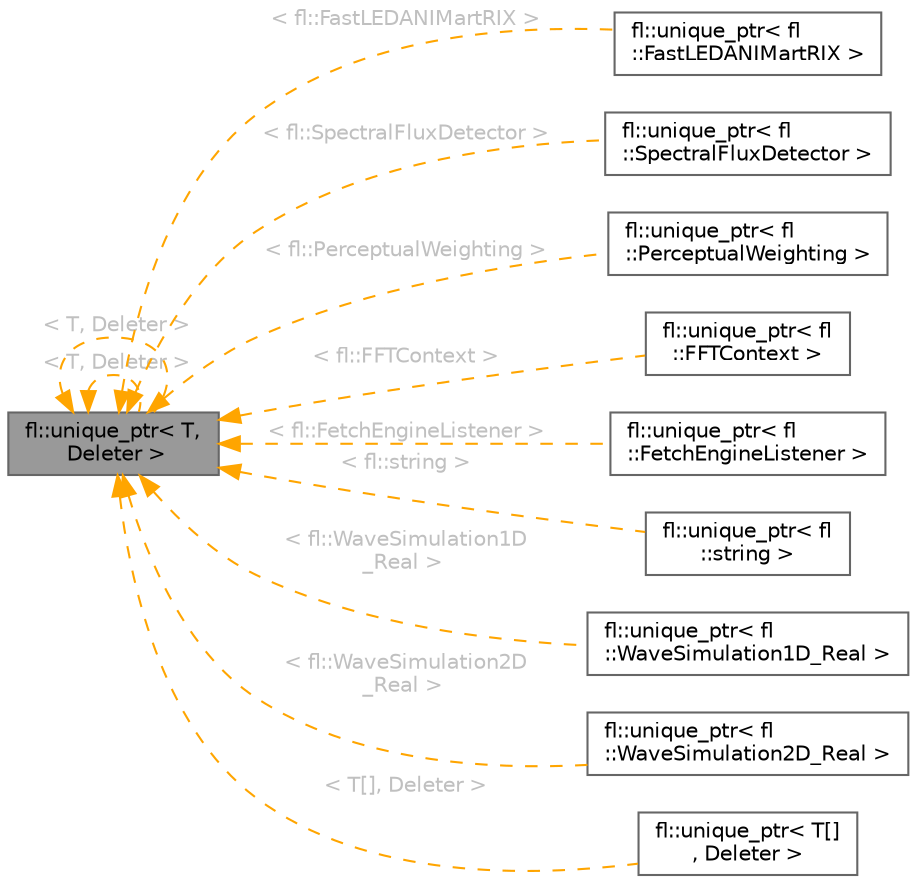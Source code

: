 digraph "fl::unique_ptr&lt; T, Deleter &gt;"
{
 // INTERACTIVE_SVG=YES
 // LATEX_PDF_SIZE
  bgcolor="transparent";
  edge [fontname=Helvetica,fontsize=10,labelfontname=Helvetica,labelfontsize=10];
  node [fontname=Helvetica,fontsize=10,shape=box,height=0.2,width=0.4];
  rankdir="LR";
  Node1 [id="Node000001",label="fl::unique_ptr\< T,\l Deleter \>",height=0.2,width=0.4,color="gray40", fillcolor="grey60", style="filled", fontcolor="black",tooltip=" "];
  Node1 -> Node1 [id="edge1_Node000001_Node000001",dir="back",color="orange",style="dashed",tooltip=" ",label=" \< T, Deleter \>",fontcolor="grey" ];
  Node1 -> Node1 [id="edge2_Node000001_Node000001",dir="back",color="orange",style="dashed",tooltip=" ",label=" \< T, Deleter \>",fontcolor="grey" ];
  Node1 -> Node2 [id="edge3_Node000001_Node000002",dir="back",color="orange",style="dashed",tooltip=" ",label=" \< fl::FastLEDANIMartRIX \>",fontcolor="grey" ];
  Node2 [id="Node000002",label="fl::unique_ptr\< fl\l::FastLEDANIMartRIX \>",height=0.2,width=0.4,color="gray40", fillcolor="white", style="filled",URL="$d6/d2e/classfl_1_1unique__ptr.html",tooltip=" "];
  Node1 -> Node3 [id="edge4_Node000001_Node000003",dir="back",color="orange",style="dashed",tooltip=" ",label=" \< fl::SpectralFluxDetector \>",fontcolor="grey" ];
  Node3 [id="Node000003",label="fl::unique_ptr\< fl\l::SpectralFluxDetector \>",height=0.2,width=0.4,color="gray40", fillcolor="white", style="filled",URL="$d6/d2e/classfl_1_1unique__ptr.html",tooltip=" "];
  Node1 -> Node4 [id="edge5_Node000001_Node000004",dir="back",color="orange",style="dashed",tooltip=" ",label=" \< fl::PerceptualWeighting \>",fontcolor="grey" ];
  Node4 [id="Node000004",label="fl::unique_ptr\< fl\l::PerceptualWeighting \>",height=0.2,width=0.4,color="gray40", fillcolor="white", style="filled",URL="$d6/d2e/classfl_1_1unique__ptr.html",tooltip=" "];
  Node1 -> Node5 [id="edge6_Node000001_Node000005",dir="back",color="orange",style="dashed",tooltip=" ",label=" \< fl::FFTContext \>",fontcolor="grey" ];
  Node5 [id="Node000005",label="fl::unique_ptr\< fl\l::FFTContext \>",height=0.2,width=0.4,color="gray40", fillcolor="white", style="filled",URL="$d6/d2e/classfl_1_1unique__ptr.html",tooltip=" "];
  Node1 -> Node6 [id="edge7_Node000001_Node000006",dir="back",color="orange",style="dashed",tooltip=" ",label=" \< fl::FetchEngineListener \>",fontcolor="grey" ];
  Node6 [id="Node000006",label="fl::unique_ptr\< fl\l::FetchEngineListener \>",height=0.2,width=0.4,color="gray40", fillcolor="white", style="filled",URL="$d6/d2e/classfl_1_1unique__ptr.html",tooltip=" "];
  Node1 -> Node7 [id="edge8_Node000001_Node000007",dir="back",color="orange",style="dashed",tooltip=" ",label=" \< fl::string \>",fontcolor="grey" ];
  Node7 [id="Node000007",label="fl::unique_ptr\< fl\l::string \>",height=0.2,width=0.4,color="gray40", fillcolor="white", style="filled",URL="$d6/d2e/classfl_1_1unique__ptr.html",tooltip=" "];
  Node1 -> Node8 [id="edge9_Node000001_Node000008",dir="back",color="orange",style="dashed",tooltip=" ",label=" \< fl::WaveSimulation1D\l_Real \>",fontcolor="grey" ];
  Node8 [id="Node000008",label="fl::unique_ptr\< fl\l::WaveSimulation1D_Real \>",height=0.2,width=0.4,color="gray40", fillcolor="white", style="filled",URL="$d6/d2e/classfl_1_1unique__ptr.html",tooltip=" "];
  Node1 -> Node9 [id="edge10_Node000001_Node000009",dir="back",color="orange",style="dashed",tooltip=" ",label=" \< fl::WaveSimulation2D\l_Real \>",fontcolor="grey" ];
  Node9 [id="Node000009",label="fl::unique_ptr\< fl\l::WaveSimulation2D_Real \>",height=0.2,width=0.4,color="gray40", fillcolor="white", style="filled",URL="$d6/d2e/classfl_1_1unique__ptr.html",tooltip=" "];
  Node1 -> Node10 [id="edge11_Node000001_Node000010",dir="back",color="orange",style="dashed",tooltip=" ",label=" \< T[], Deleter \>",fontcolor="grey" ];
  Node10 [id="Node000010",label="fl::unique_ptr\< T[]\l, Deleter \>",height=0.2,width=0.4,color="gray40", fillcolor="white", style="filled",URL="$df/dcd/classfl_1_1unique__ptr_3_01_t_0f_0e_00_01_deleter_01_4.html",tooltip=" "];
}
